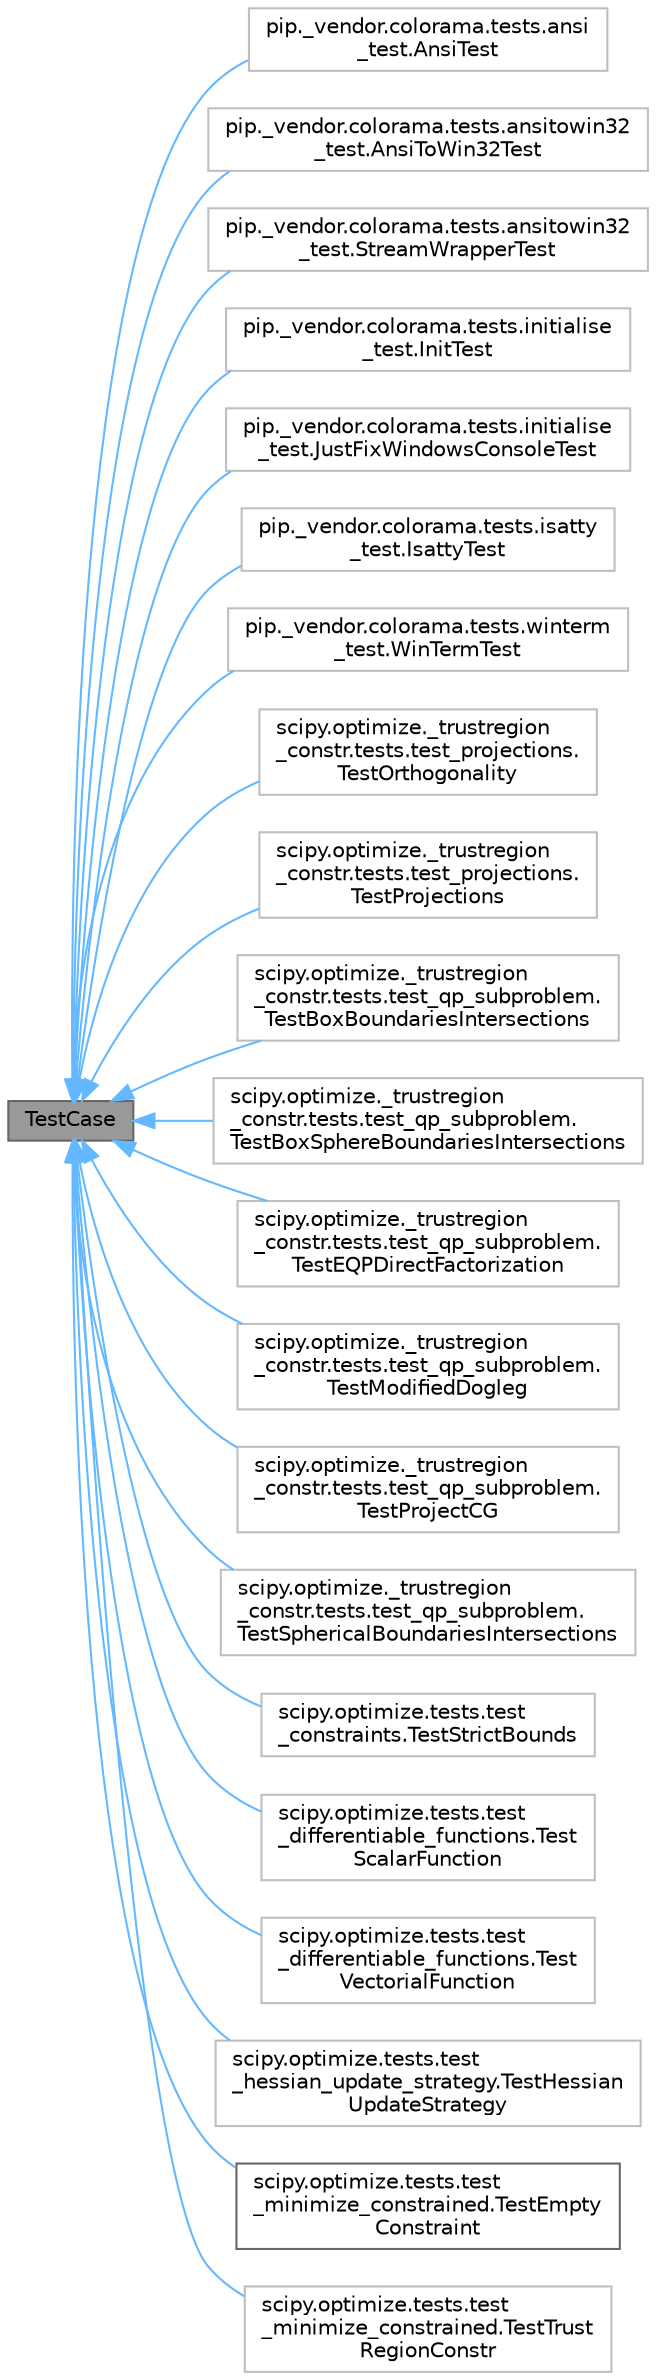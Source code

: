 digraph "TestCase"
{
 // LATEX_PDF_SIZE
  bgcolor="transparent";
  edge [fontname=Helvetica,fontsize=10,labelfontname=Helvetica,labelfontsize=10];
  node [fontname=Helvetica,fontsize=10,shape=box,height=0.2,width=0.4];
  rankdir="LR";
  Node1 [id="Node000001",label="TestCase",height=0.2,width=0.4,color="gray40", fillcolor="grey60", style="filled", fontcolor="black",tooltip=" "];
  Node1 -> Node2 [id="edge1_Node000001_Node000002",dir="back",color="steelblue1",style="solid",tooltip=" "];
  Node2 [id="Node000002",label="pip._vendor.colorama.tests.ansi\l_test.AnsiTest",height=0.2,width=0.4,color="grey75", fillcolor="white", style="filled",URL="$dd/d3f/classpip_1_1__vendor_1_1colorama_1_1tests_1_1ansi__test_1_1AnsiTest.html",tooltip=" "];
  Node1 -> Node3 [id="edge2_Node000001_Node000003",dir="back",color="steelblue1",style="solid",tooltip=" "];
  Node3 [id="Node000003",label="pip._vendor.colorama.tests.ansitowin32\l_test.AnsiToWin32Test",height=0.2,width=0.4,color="grey75", fillcolor="white", style="filled",URL="$d3/da3/classpip_1_1__vendor_1_1colorama_1_1tests_1_1ansitowin32__test_1_1AnsiToWin32Test.html",tooltip=" "];
  Node1 -> Node4 [id="edge3_Node000001_Node000004",dir="back",color="steelblue1",style="solid",tooltip=" "];
  Node4 [id="Node000004",label="pip._vendor.colorama.tests.ansitowin32\l_test.StreamWrapperTest",height=0.2,width=0.4,color="grey75", fillcolor="white", style="filled",URL="$d0/da1/classpip_1_1__vendor_1_1colorama_1_1tests_1_1ansitowin32__test_1_1StreamWrapperTest.html",tooltip=" "];
  Node1 -> Node5 [id="edge4_Node000001_Node000005",dir="back",color="steelblue1",style="solid",tooltip=" "];
  Node5 [id="Node000005",label="pip._vendor.colorama.tests.initialise\l_test.InitTest",height=0.2,width=0.4,color="grey75", fillcolor="white", style="filled",URL="$d7/dac/classpip_1_1__vendor_1_1colorama_1_1tests_1_1initialise__test_1_1InitTest.html",tooltip=" "];
  Node1 -> Node6 [id="edge5_Node000001_Node000006",dir="back",color="steelblue1",style="solid",tooltip=" "];
  Node6 [id="Node000006",label="pip._vendor.colorama.tests.initialise\l_test.JustFixWindowsConsoleTest",height=0.2,width=0.4,color="grey75", fillcolor="white", style="filled",URL="$db/da1/classpip_1_1__vendor_1_1colorama_1_1tests_1_1initialise__test_1_1JustFixWindowsConsoleTest.html",tooltip=" "];
  Node1 -> Node7 [id="edge6_Node000001_Node000007",dir="back",color="steelblue1",style="solid",tooltip=" "];
  Node7 [id="Node000007",label="pip._vendor.colorama.tests.isatty\l_test.IsattyTest",height=0.2,width=0.4,color="grey75", fillcolor="white", style="filled",URL="$d8/d1f/classpip_1_1__vendor_1_1colorama_1_1tests_1_1isatty__test_1_1IsattyTest.html",tooltip=" "];
  Node1 -> Node8 [id="edge7_Node000001_Node000008",dir="back",color="steelblue1",style="solid",tooltip=" "];
  Node8 [id="Node000008",label="pip._vendor.colorama.tests.winterm\l_test.WinTermTest",height=0.2,width=0.4,color="grey75", fillcolor="white", style="filled",URL="$d5/d39/classpip_1_1__vendor_1_1colorama_1_1tests_1_1winterm__test_1_1WinTermTest.html",tooltip=" "];
  Node1 -> Node9 [id="edge8_Node000001_Node000009",dir="back",color="steelblue1",style="solid",tooltip=" "];
  Node9 [id="Node000009",label="scipy.optimize._trustregion\l_constr.tests.test_projections.\lTestOrthogonality",height=0.2,width=0.4,color="grey75", fillcolor="white", style="filled",URL="$d9/df6/classscipy_1_1optimize_1_1__trustregion__constr_1_1tests_1_1test__projections_1_1TestOrthogonality.html",tooltip=" "];
  Node1 -> Node10 [id="edge9_Node000001_Node000010",dir="back",color="steelblue1",style="solid",tooltip=" "];
  Node10 [id="Node000010",label="scipy.optimize._trustregion\l_constr.tests.test_projections.\lTestProjections",height=0.2,width=0.4,color="grey75", fillcolor="white", style="filled",URL="$d7/dc7/classscipy_1_1optimize_1_1__trustregion__constr_1_1tests_1_1test__projections_1_1TestProjections.html",tooltip=" "];
  Node1 -> Node11 [id="edge10_Node000001_Node000011",dir="back",color="steelblue1",style="solid",tooltip=" "];
  Node11 [id="Node000011",label="scipy.optimize._trustregion\l_constr.tests.test_qp_subproblem.\lTestBoxBoundariesIntersections",height=0.2,width=0.4,color="grey75", fillcolor="white", style="filled",URL="$dd/dca/classscipy_1_1optimize_1_1__trustregion__constr_1_1tests_1_1test__qp__subproblem_1_1TestBoxBoundariesIntersections.html",tooltip=" "];
  Node1 -> Node12 [id="edge11_Node000001_Node000012",dir="back",color="steelblue1",style="solid",tooltip=" "];
  Node12 [id="Node000012",label="scipy.optimize._trustregion\l_constr.tests.test_qp_subproblem.\lTestBoxSphereBoundariesIntersections",height=0.2,width=0.4,color="grey75", fillcolor="white", style="filled",URL="$dc/d16/classscipy_1_1optimize_1_1__trustregion__constr_1_1tests_1_1test__qp__subproblem_1_1TestBoxSphereBoundariesIntersections.html",tooltip=" "];
  Node1 -> Node13 [id="edge12_Node000001_Node000013",dir="back",color="steelblue1",style="solid",tooltip=" "];
  Node13 [id="Node000013",label="scipy.optimize._trustregion\l_constr.tests.test_qp_subproblem.\lTestEQPDirectFactorization",height=0.2,width=0.4,color="grey75", fillcolor="white", style="filled",URL="$d3/d12/classscipy_1_1optimize_1_1__trustregion__constr_1_1tests_1_1test__qp__subproblem_1_1TestEQPDirectFactorization.html",tooltip=" "];
  Node1 -> Node14 [id="edge13_Node000001_Node000014",dir="back",color="steelblue1",style="solid",tooltip=" "];
  Node14 [id="Node000014",label="scipy.optimize._trustregion\l_constr.tests.test_qp_subproblem.\lTestModifiedDogleg",height=0.2,width=0.4,color="grey75", fillcolor="white", style="filled",URL="$dc/df9/classscipy_1_1optimize_1_1__trustregion__constr_1_1tests_1_1test__qp__subproblem_1_1TestModifiedDogleg.html",tooltip=" "];
  Node1 -> Node15 [id="edge14_Node000001_Node000015",dir="back",color="steelblue1",style="solid",tooltip=" "];
  Node15 [id="Node000015",label="scipy.optimize._trustregion\l_constr.tests.test_qp_subproblem.\lTestProjectCG",height=0.2,width=0.4,color="grey75", fillcolor="white", style="filled",URL="$da/d7a/classscipy_1_1optimize_1_1__trustregion__constr_1_1tests_1_1test__qp__subproblem_1_1TestProjectCG.html",tooltip=" "];
  Node1 -> Node16 [id="edge15_Node000001_Node000016",dir="back",color="steelblue1",style="solid",tooltip=" "];
  Node16 [id="Node000016",label="scipy.optimize._trustregion\l_constr.tests.test_qp_subproblem.\lTestSphericalBoundariesIntersections",height=0.2,width=0.4,color="grey75", fillcolor="white", style="filled",URL="$dc/d28/classscipy_1_1optimize_1_1__trustregion__constr_1_1tests_1_1test__qp__subproblem_1_1TestSphericalBoundariesIntersections.html",tooltip=" "];
  Node1 -> Node17 [id="edge16_Node000001_Node000017",dir="back",color="steelblue1",style="solid",tooltip=" "];
  Node17 [id="Node000017",label="scipy.optimize.tests.test\l_constraints.TestStrictBounds",height=0.2,width=0.4,color="grey75", fillcolor="white", style="filled",URL="$d6/d05/classscipy_1_1optimize_1_1tests_1_1test__constraints_1_1TestStrictBounds.html",tooltip=" "];
  Node1 -> Node18 [id="edge17_Node000001_Node000018",dir="back",color="steelblue1",style="solid",tooltip=" "];
  Node18 [id="Node000018",label="scipy.optimize.tests.test\l_differentiable_functions.Test\lScalarFunction",height=0.2,width=0.4,color="grey75", fillcolor="white", style="filled",URL="$db/df4/classscipy_1_1optimize_1_1tests_1_1test__differentiable__functions_1_1TestScalarFunction.html",tooltip=" "];
  Node1 -> Node19 [id="edge18_Node000001_Node000019",dir="back",color="steelblue1",style="solid",tooltip=" "];
  Node19 [id="Node000019",label="scipy.optimize.tests.test\l_differentiable_functions.Test\lVectorialFunction",height=0.2,width=0.4,color="grey75", fillcolor="white", style="filled",URL="$de/d2b/classscipy_1_1optimize_1_1tests_1_1test__differentiable__functions_1_1TestVectorialFunction.html",tooltip=" "];
  Node1 -> Node20 [id="edge19_Node000001_Node000020",dir="back",color="steelblue1",style="solid",tooltip=" "];
  Node20 [id="Node000020",label="scipy.optimize.tests.test\l_hessian_update_strategy.TestHessian\lUpdateStrategy",height=0.2,width=0.4,color="grey75", fillcolor="white", style="filled",URL="$d6/d7b/classscipy_1_1optimize_1_1tests_1_1test__hessian__update__strategy_1_1TestHessianUpdateStrategy.html",tooltip=" "];
  Node1 -> Node21 [id="edge20_Node000001_Node000021",dir="back",color="steelblue1",style="solid",tooltip=" "];
  Node21 [id="Node000021",label="scipy.optimize.tests.test\l_minimize_constrained.TestEmpty\lConstraint",height=0.2,width=0.4,color="gray40", fillcolor="white", style="filled",URL="$d0/d84/classscipy_1_1optimize_1_1tests_1_1test__minimize__constrained_1_1TestEmptyConstraint.html",tooltip=" "];
  Node1 -> Node22 [id="edge21_Node000001_Node000022",dir="back",color="steelblue1",style="solid",tooltip=" "];
  Node22 [id="Node000022",label="scipy.optimize.tests.test\l_minimize_constrained.TestTrust\lRegionConstr",height=0.2,width=0.4,color="grey75", fillcolor="white", style="filled",URL="$da/d3b/classscipy_1_1optimize_1_1tests_1_1test__minimize__constrained_1_1TestTrustRegionConstr.html",tooltip=" "];
}
